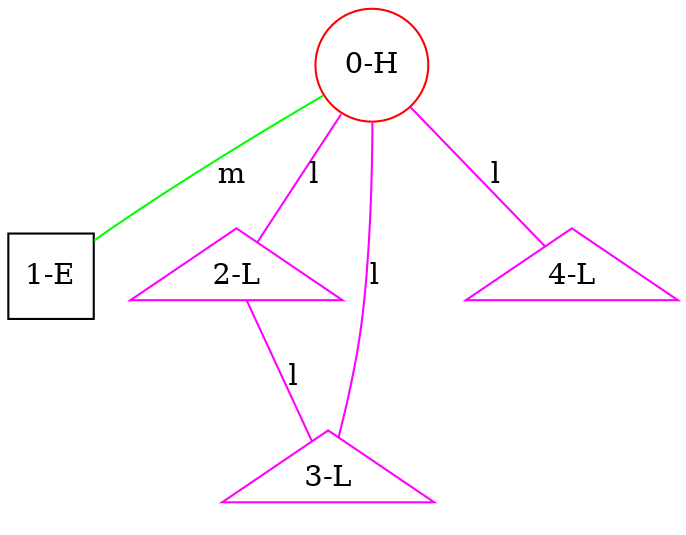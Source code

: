 graph ProteinGraph {
    0 [label="0-H" shape=circle color=red];
    1 [label="1-E" shape=square color=black];
    2 [label="2-L" shape=triangle color=magenta];
    3 [label="3-L" shape=triangle color=magenta];
    4 [label="4-L" shape=triangle color=magenta];
    0 -- 1 [label="m" color=green];
    0 -- 2 [label="l" color=magenta];
    0 -- 3 [label="l" color=magenta];
    0 -- 4 [label="l" color=magenta];
    2 -- 3 [label="l" color=magenta];
}
